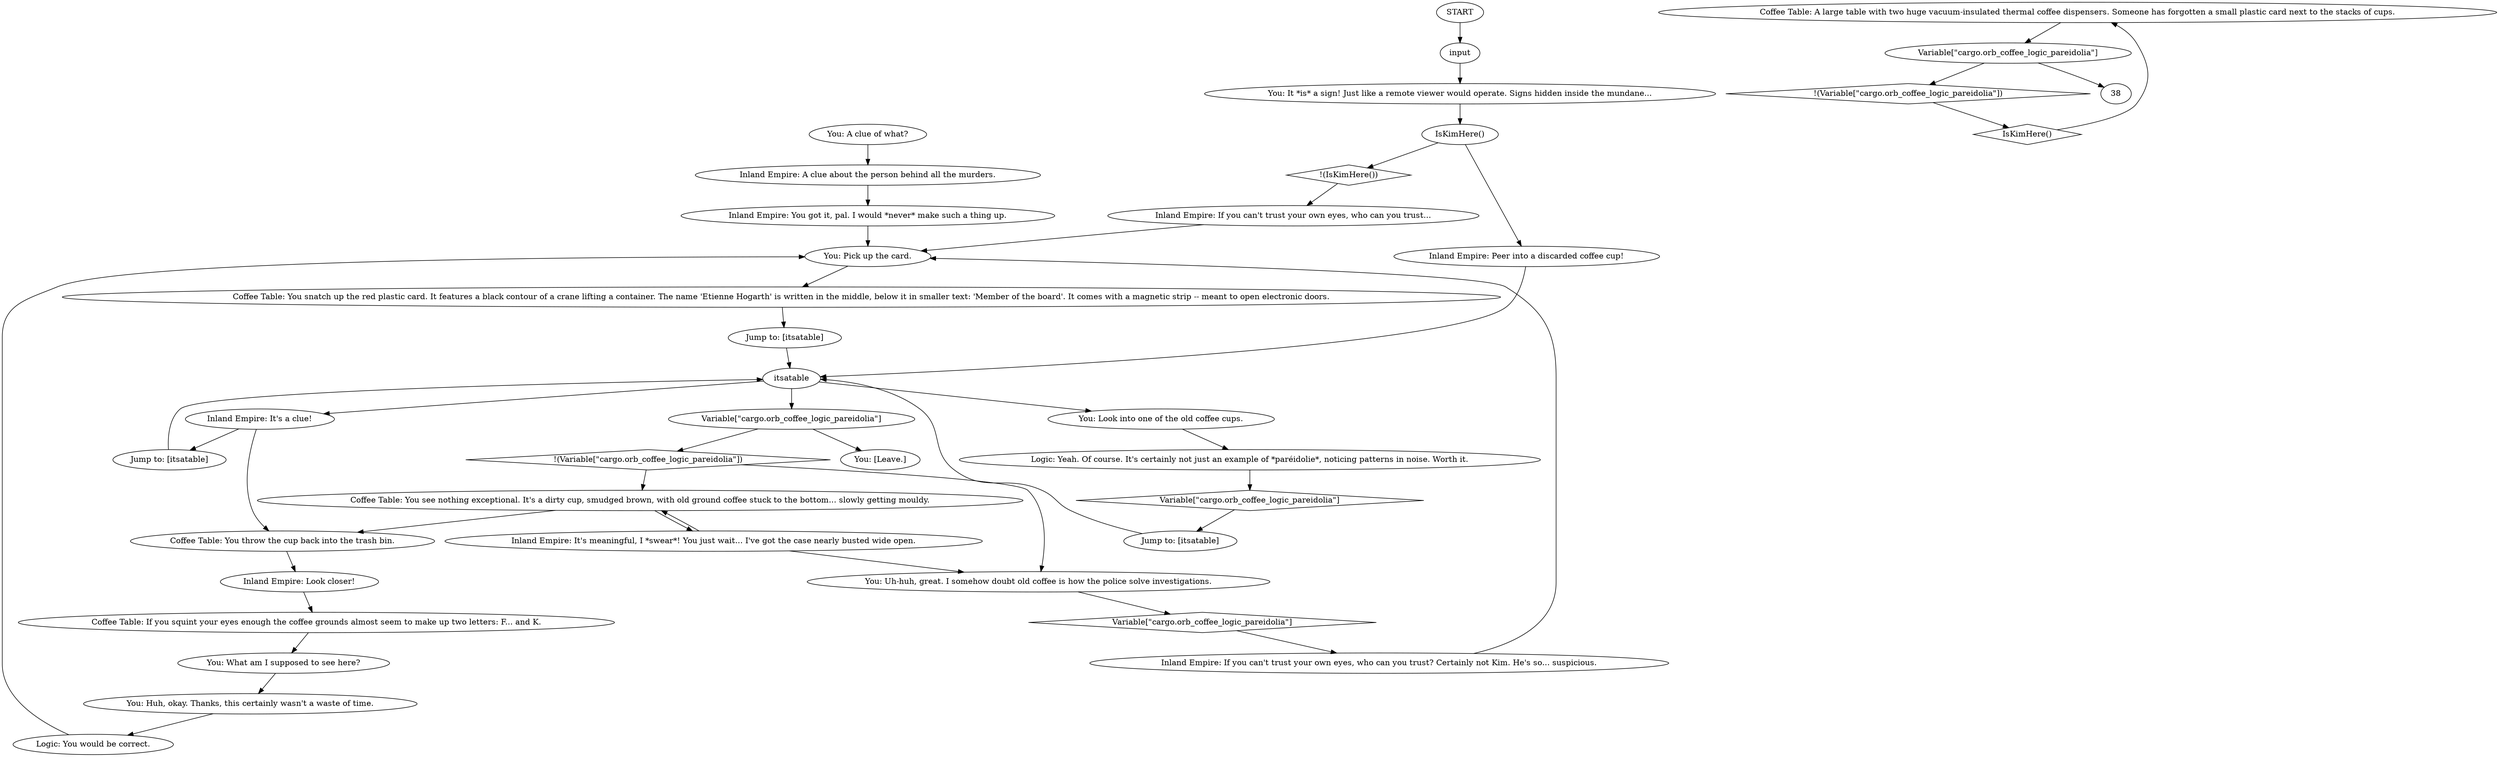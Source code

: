 # EVRART / COFFEE TABLE
# a quick table interaction where you find a different key card to get out of the harbour at night.
# ==================================================
digraph G {
	  0 [label="START"];
	  1 [label="input"];
	  2 [label="itsatable"];
	  3 [label="You: Uh-huh, great. I somehow doubt old coffee is how the police solve investigations."];
	  4 [label="Inland Empire: A clue about the person behind all the murders."];
	  5 [label="Inland Empire: If you can't trust your own eyes, who can you trust..."];
	  6 [label="Jump to: [itsatable]"];
	  7 [label="Coffee Table: If you squint your eyes enough the coffee grounds almost seem to make up two letters: F... and K."];
	  8 [label="Coffee Table: You snatch up the red plastic card. It features a black contour of a crane lifting a container. The name 'Etienne Hogarth' is written in the middle, below it in smaller text: 'Member of the board'. It comes with a magnetic strip -- meant to open electronic doors."];
	  9 [label="You: A clue of what?"];
	  10 [label="Jump to: [itsatable]"];
	  11 [label="You: Pick up the card."];
	  12 [label="Variable[\"cargo.orb_coffee_logic_pareidolia\"]"];
	  13 [label="Variable[\"cargo.orb_coffee_logic_pareidolia\"]", shape=diamond];
	  14 [label="!(Variable[\"cargo.orb_coffee_logic_pareidolia\"])", shape=diamond];
	  15 [label="You: [Leave.]"];
	  16 [label="You: Look into one of the old coffee cups."];
	  17 [label="Inland Empire: It's a clue!"];
	  18 [label="You: What am I supposed to see here?"];
	  19 [label="Inland Empire: It's meaningful, I *swear*! You just wait... I've got the case nearly busted wide open."];
	  20 [label="Jump to: [itsatable]"];
	  21 [label="Inland Empire: Look closer!"];
	  22 [label="You: Huh, okay. Thanks, this certainly wasn't a waste of time."];
	  23 [label="Coffee Table: You throw the cup back into the trash bin."];
	  24 [label="Logic: You would be correct."];
	  25 [label="Inland Empire: If you can't trust your own eyes, who can you trust? Certainly not Kim. He's so... suspicious."];
	  26 [label="Coffee Table: A large table with two huge vacuum-insulated thermal coffee dispensers. Someone has forgotten a small plastic card next to the stacks of cups."];
	  27 [label="You: It *is* a sign! Just like a remote viewer would operate. Signs hidden inside the mundane..."];
	  28 [label="Coffee Table: You see nothing exceptional. It's a dirty cup, smudged brown, with old ground coffee stuck to the bottom... slowly getting mouldy."];
	  29 [label="Logic: Yeah. Of course. It's certainly not just an example of *paréidolie*, noticing patterns in noise. Worth it."];
	  30 [label="Inland Empire: You got it, pal. I would *never* make such a thing up."];
	  31 [label="IsKimHere()"];
	  32 [label="IsKimHere()", shape=diamond];
	  33 [label="!(IsKimHere())", shape=diamond];
	  34 [label="Inland Empire: Peer into a discarded coffee cup!"];
	  35 [label="Variable[\"cargo.orb_coffee_logic_pareidolia\"]"];
	  36 [label="Variable[\"cargo.orb_coffee_logic_pareidolia\"]", shape=diamond];
	  37 [label="!(Variable[\"cargo.orb_coffee_logic_pareidolia\"])", shape=diamond];
	  0 -> 1
	  1 -> 27
	  2 -> 16
	  2 -> 17
	  2 -> 12
	  3 -> 36
	  4 -> 30
	  5 -> 11
	  6 -> 2
	  7 -> 18
	  8 -> 6
	  9 -> 4
	  10 -> 2
	  11 -> 8
	  12 -> 14
	  12 -> 15
	  13 -> 20
	  14 -> 3
	  14 -> 28
	  16 -> 29
	  17 -> 10
	  17 -> 23
	  18 -> 22
	  19 -> 3
	  19 -> 28
	  20 -> 2
	  21 -> 7
	  22 -> 24
	  23 -> 21
	  24 -> 11
	  25 -> 11
	  26 -> 35
	  27 -> 31
	  28 -> 19
	  28 -> 23
	  29 -> 13
	  30 -> 11
	  31 -> 33
	  31 -> 34
	  32 -> 26
	  33 -> 5
	  34 -> 2
	  35 -> 37
	  35 -> 38
	  36 -> 25
	  37 -> 32
}

